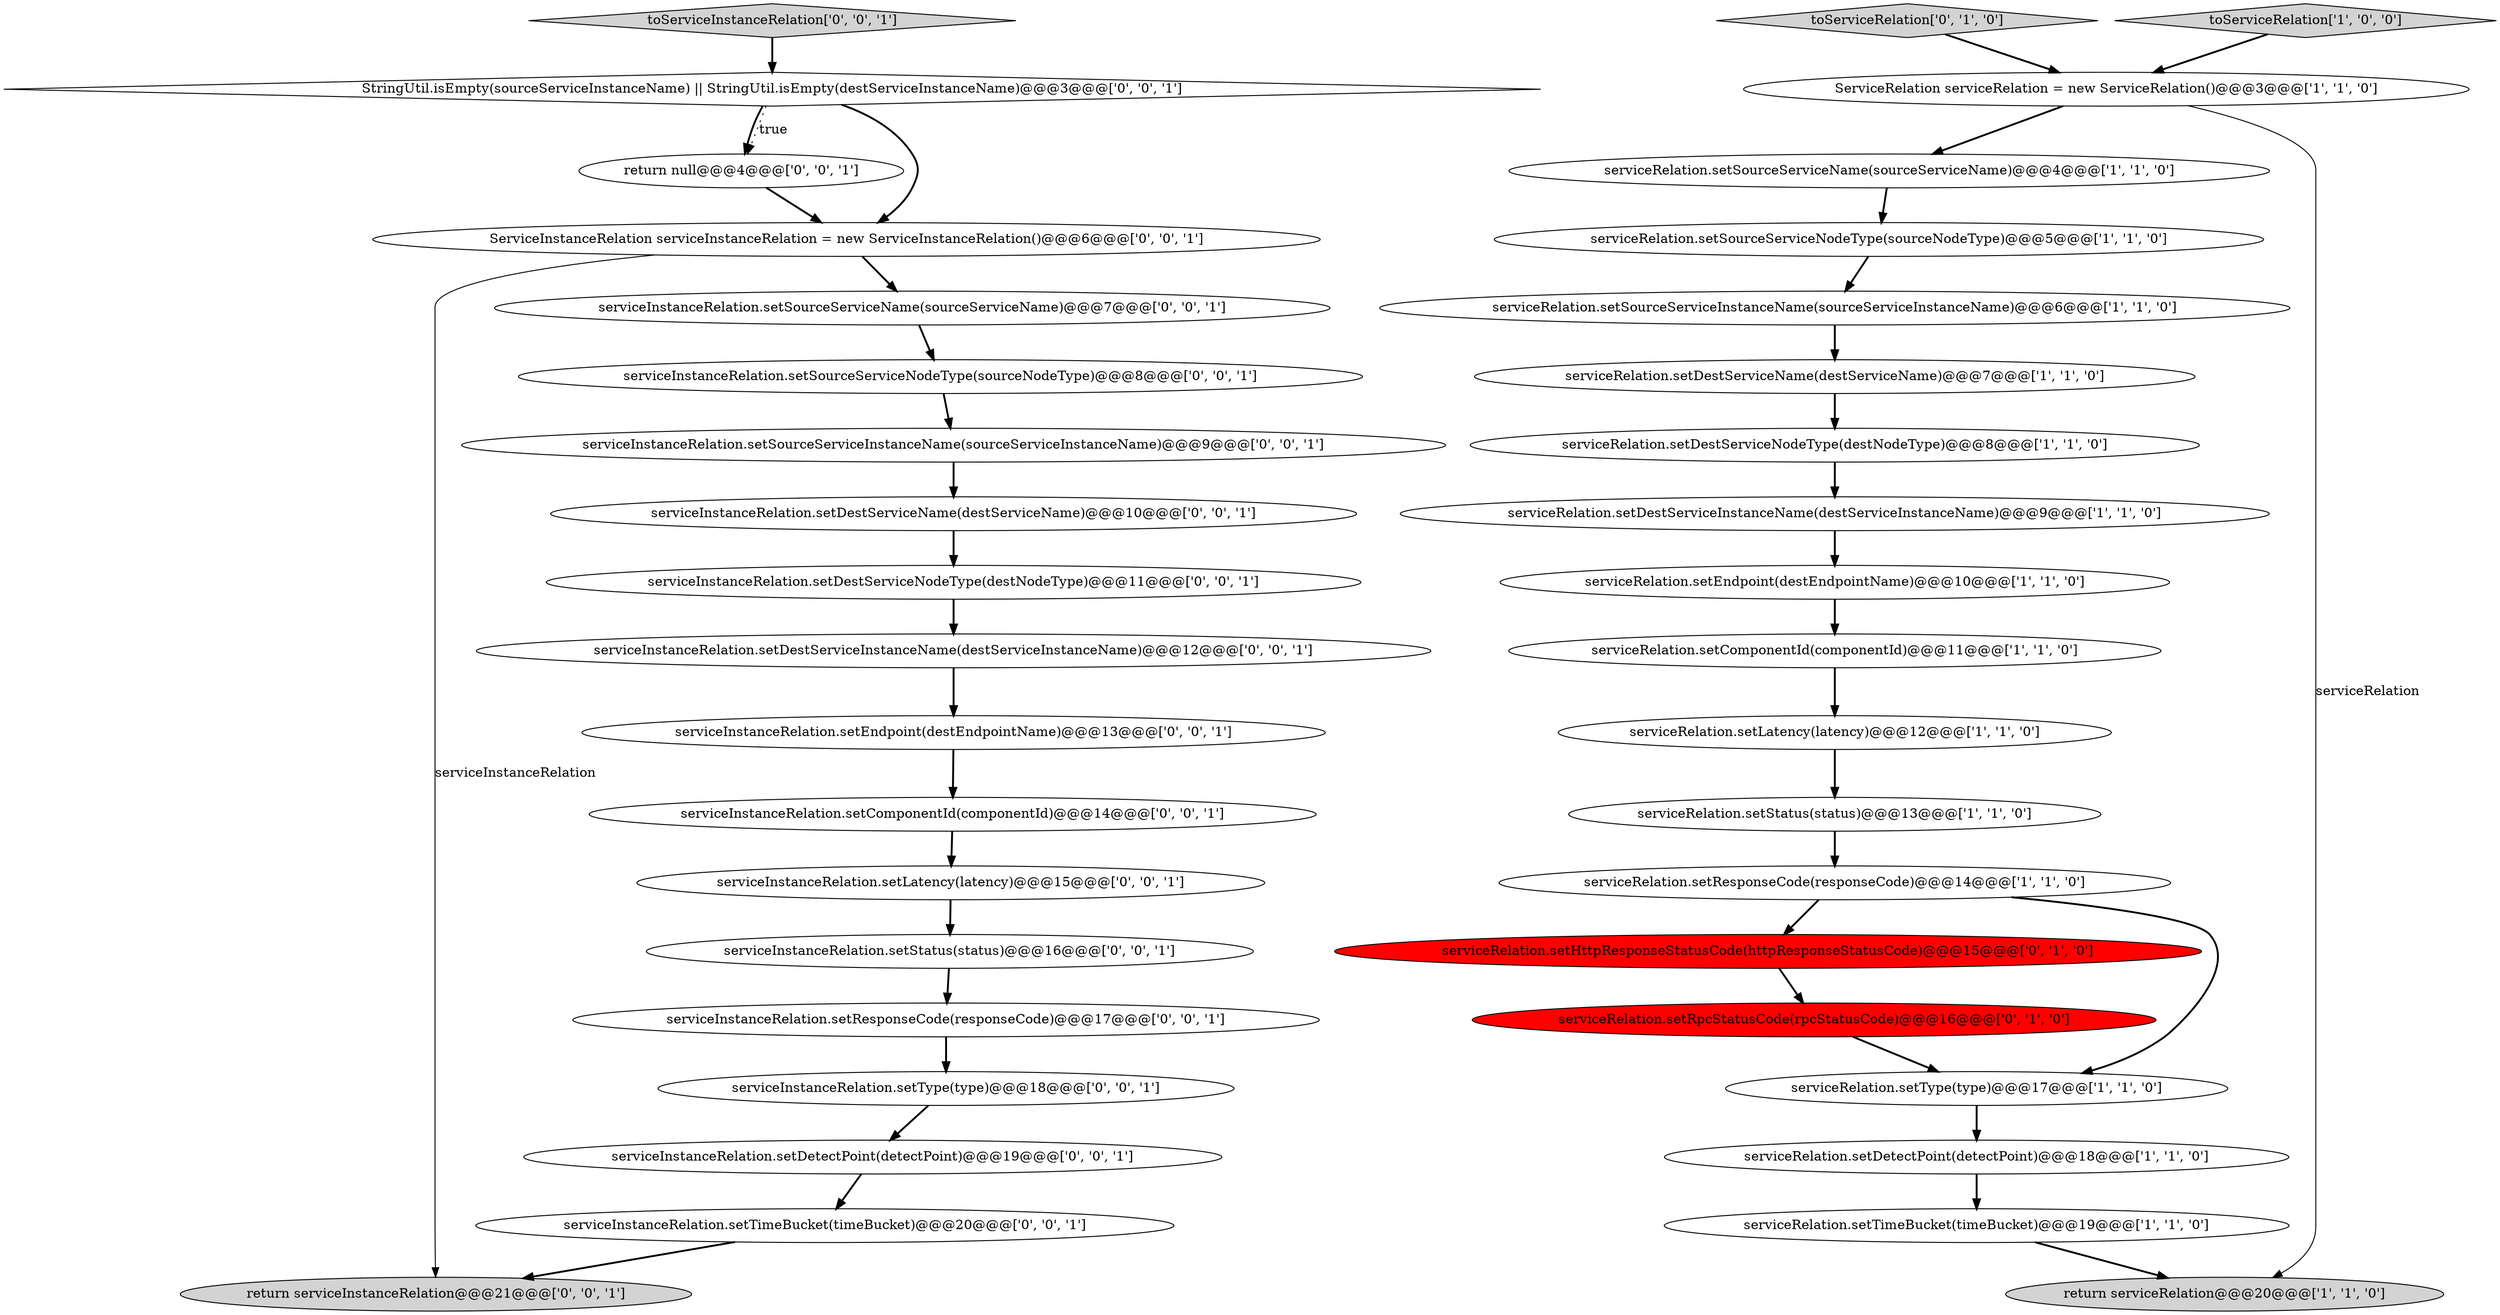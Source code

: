 digraph {
38 [style = filled, label = "serviceInstanceRelation.setResponseCode(responseCode)@@@17@@@['0', '0', '1']", fillcolor = white, shape = ellipse image = "AAA0AAABBB3BBB"];
4 [style = filled, label = "serviceRelation.setSourceServiceNodeType(sourceNodeType)@@@5@@@['1', '1', '0']", fillcolor = white, shape = ellipse image = "AAA0AAABBB1BBB"];
1 [style = filled, label = "serviceRelation.setLatency(latency)@@@12@@@['1', '1', '0']", fillcolor = white, shape = ellipse image = "AAA0AAABBB1BBB"];
13 [style = filled, label = "serviceRelation.setDestServiceNodeType(destNodeType)@@@8@@@['1', '1', '0']", fillcolor = white, shape = ellipse image = "AAA0AAABBB1BBB"];
37 [style = filled, label = "serviceInstanceRelation.setLatency(latency)@@@15@@@['0', '0', '1']", fillcolor = white, shape = ellipse image = "AAA0AAABBB3BBB"];
3 [style = filled, label = "serviceRelation.setDetectPoint(detectPoint)@@@18@@@['1', '1', '0']", fillcolor = white, shape = ellipse image = "AAA0AAABBB1BBB"];
29 [style = filled, label = "serviceInstanceRelation.setComponentId(componentId)@@@14@@@['0', '0', '1']", fillcolor = white, shape = ellipse image = "AAA0AAABBB3BBB"];
24 [style = filled, label = "serviceInstanceRelation.setStatus(status)@@@16@@@['0', '0', '1']", fillcolor = white, shape = ellipse image = "AAA0AAABBB3BBB"];
10 [style = filled, label = "serviceRelation.setEndpoint(destEndpointName)@@@10@@@['1', '1', '0']", fillcolor = white, shape = ellipse image = "AAA0AAABBB1BBB"];
8 [style = filled, label = "serviceRelation.setDestServiceName(destServiceName)@@@7@@@['1', '1', '0']", fillcolor = white, shape = ellipse image = "AAA0AAABBB1BBB"];
26 [style = filled, label = "serviceInstanceRelation.setSourceServiceNodeType(sourceNodeType)@@@8@@@['0', '0', '1']", fillcolor = white, shape = ellipse image = "AAA0AAABBB3BBB"];
32 [style = filled, label = "toServiceInstanceRelation['0', '0', '1']", fillcolor = lightgray, shape = diamond image = "AAA0AAABBB3BBB"];
6 [style = filled, label = "serviceRelation.setComponentId(componentId)@@@11@@@['1', '1', '0']", fillcolor = white, shape = ellipse image = "AAA0AAABBB1BBB"];
21 [style = filled, label = "return serviceInstanceRelation@@@21@@@['0', '0', '1']", fillcolor = lightgray, shape = ellipse image = "AAA0AAABBB3BBB"];
34 [style = filled, label = "serviceInstanceRelation.setEndpoint(destEndpointName)@@@13@@@['0', '0', '1']", fillcolor = white, shape = ellipse image = "AAA0AAABBB3BBB"];
19 [style = filled, label = "toServiceRelation['0', '1', '0']", fillcolor = lightgray, shape = diamond image = "AAA0AAABBB2BBB"];
7 [style = filled, label = "serviceRelation.setSourceServiceInstanceName(sourceServiceInstanceName)@@@6@@@['1', '1', '0']", fillcolor = white, shape = ellipse image = "AAA0AAABBB1BBB"];
14 [style = filled, label = "toServiceRelation['1', '0', '0']", fillcolor = lightgray, shape = diamond image = "AAA0AAABBB1BBB"];
17 [style = filled, label = "serviceRelation.setRpcStatusCode(rpcStatusCode)@@@16@@@['0', '1', '0']", fillcolor = red, shape = ellipse image = "AAA1AAABBB2BBB"];
22 [style = filled, label = "serviceInstanceRelation.setDestServiceNodeType(destNodeType)@@@11@@@['0', '0', '1']", fillcolor = white, shape = ellipse image = "AAA0AAABBB3BBB"];
35 [style = filled, label = "serviceInstanceRelation.setDetectPoint(detectPoint)@@@19@@@['0', '0', '1']", fillcolor = white, shape = ellipse image = "AAA0AAABBB3BBB"];
2 [style = filled, label = "serviceRelation.setSourceServiceName(sourceServiceName)@@@4@@@['1', '1', '0']", fillcolor = white, shape = ellipse image = "AAA0AAABBB1BBB"];
31 [style = filled, label = "serviceInstanceRelation.setType(type)@@@18@@@['0', '0', '1']", fillcolor = white, shape = ellipse image = "AAA0AAABBB3BBB"];
23 [style = filled, label = "serviceInstanceRelation.setTimeBucket(timeBucket)@@@20@@@['0', '0', '1']", fillcolor = white, shape = ellipse image = "AAA0AAABBB3BBB"];
16 [style = filled, label = "serviceRelation.setStatus(status)@@@13@@@['1', '1', '0']", fillcolor = white, shape = ellipse image = "AAA0AAABBB1BBB"];
11 [style = filled, label = "serviceRelation.setResponseCode(responseCode)@@@14@@@['1', '1', '0']", fillcolor = white, shape = ellipse image = "AAA0AAABBB1BBB"];
0 [style = filled, label = "serviceRelation.setTimeBucket(timeBucket)@@@19@@@['1', '1', '0']", fillcolor = white, shape = ellipse image = "AAA0AAABBB1BBB"];
28 [style = filled, label = "serviceInstanceRelation.setDestServiceName(destServiceName)@@@10@@@['0', '0', '1']", fillcolor = white, shape = ellipse image = "AAA0AAABBB3BBB"];
30 [style = filled, label = "StringUtil.isEmpty(sourceServiceInstanceName) || StringUtil.isEmpty(destServiceInstanceName)@@@3@@@['0', '0', '1']", fillcolor = white, shape = diamond image = "AAA0AAABBB3BBB"];
25 [style = filled, label = "return null@@@4@@@['0', '0', '1']", fillcolor = white, shape = ellipse image = "AAA0AAABBB3BBB"];
27 [style = filled, label = "serviceInstanceRelation.setSourceServiceInstanceName(sourceServiceInstanceName)@@@9@@@['0', '0', '1']", fillcolor = white, shape = ellipse image = "AAA0AAABBB3BBB"];
33 [style = filled, label = "ServiceInstanceRelation serviceInstanceRelation = new ServiceInstanceRelation()@@@6@@@['0', '0', '1']", fillcolor = white, shape = ellipse image = "AAA0AAABBB3BBB"];
9 [style = filled, label = "serviceRelation.setDestServiceInstanceName(destServiceInstanceName)@@@9@@@['1', '1', '0']", fillcolor = white, shape = ellipse image = "AAA0AAABBB1BBB"];
12 [style = filled, label = "return serviceRelation@@@20@@@['1', '1', '0']", fillcolor = lightgray, shape = ellipse image = "AAA0AAABBB1BBB"];
20 [style = filled, label = "serviceInstanceRelation.setDestServiceInstanceName(destServiceInstanceName)@@@12@@@['0', '0', '1']", fillcolor = white, shape = ellipse image = "AAA0AAABBB3BBB"];
36 [style = filled, label = "serviceInstanceRelation.setSourceServiceName(sourceServiceName)@@@7@@@['0', '0', '1']", fillcolor = white, shape = ellipse image = "AAA0AAABBB3BBB"];
18 [style = filled, label = "serviceRelation.setHttpResponseStatusCode(httpResponseStatusCode)@@@15@@@['0', '1', '0']", fillcolor = red, shape = ellipse image = "AAA1AAABBB2BBB"];
15 [style = filled, label = "serviceRelation.setType(type)@@@17@@@['1', '1', '0']", fillcolor = white, shape = ellipse image = "AAA0AAABBB1BBB"];
5 [style = filled, label = "ServiceRelation serviceRelation = new ServiceRelation()@@@3@@@['1', '1', '0']", fillcolor = white, shape = ellipse image = "AAA0AAABBB1BBB"];
34->29 [style = bold, label=""];
16->11 [style = bold, label=""];
37->24 [style = bold, label=""];
30->33 [style = bold, label=""];
25->33 [style = bold, label=""];
20->34 [style = bold, label=""];
0->12 [style = bold, label=""];
27->28 [style = bold, label=""];
33->21 [style = solid, label="serviceInstanceRelation"];
18->17 [style = bold, label=""];
30->25 [style = bold, label=""];
24->38 [style = bold, label=""];
29->37 [style = bold, label=""];
36->26 [style = bold, label=""];
9->10 [style = bold, label=""];
38->31 [style = bold, label=""];
7->8 [style = bold, label=""];
15->3 [style = bold, label=""];
2->4 [style = bold, label=""];
32->30 [style = bold, label=""];
10->6 [style = bold, label=""];
11->18 [style = bold, label=""];
3->0 [style = bold, label=""];
4->7 [style = bold, label=""];
11->15 [style = bold, label=""];
19->5 [style = bold, label=""];
6->1 [style = bold, label=""];
26->27 [style = bold, label=""];
5->2 [style = bold, label=""];
35->23 [style = bold, label=""];
31->35 [style = bold, label=""];
30->25 [style = dotted, label="true"];
22->20 [style = bold, label=""];
23->21 [style = bold, label=""];
1->16 [style = bold, label=""];
33->36 [style = bold, label=""];
17->15 [style = bold, label=""];
5->12 [style = solid, label="serviceRelation"];
13->9 [style = bold, label=""];
28->22 [style = bold, label=""];
8->13 [style = bold, label=""];
14->5 [style = bold, label=""];
}
